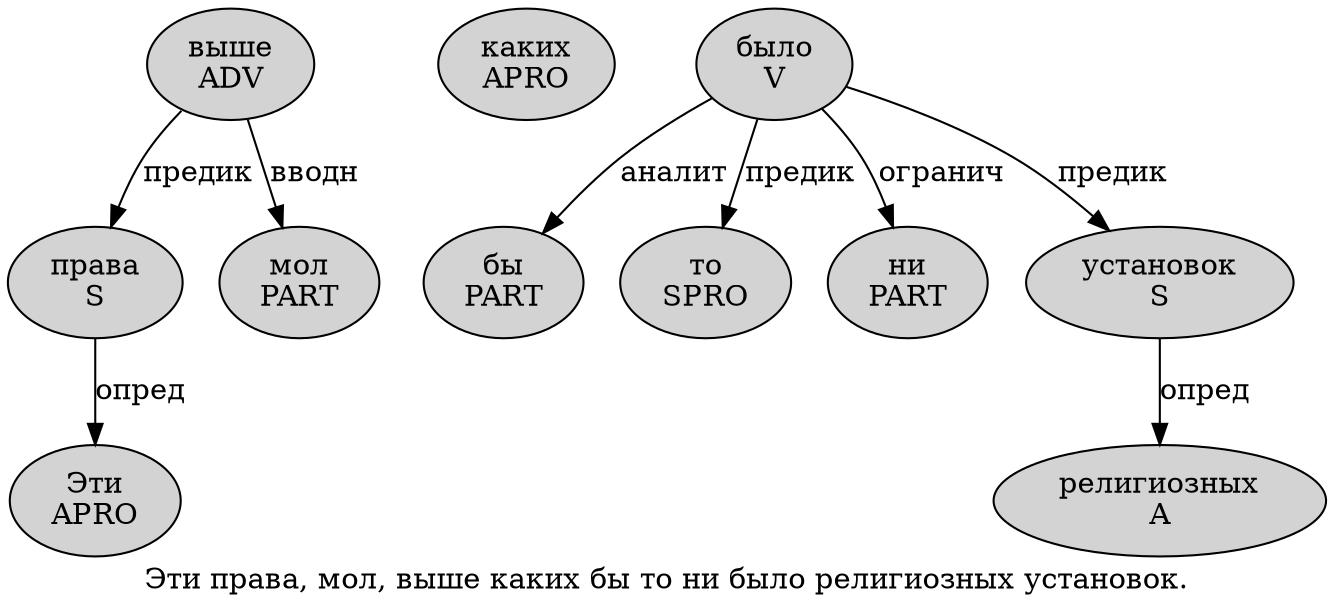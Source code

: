 digraph SENTENCE_1373 {
	graph [label="Эти права, мол, выше каких бы то ни было религиозных установок."]
	node [style=filled]
		0 [label="Эти
APRO" color="" fillcolor=lightgray penwidth=1 shape=ellipse]
		1 [label="права
S" color="" fillcolor=lightgray penwidth=1 shape=ellipse]
		3 [label="мол
PART" color="" fillcolor=lightgray penwidth=1 shape=ellipse]
		5 [label="выше
ADV" color="" fillcolor=lightgray penwidth=1 shape=ellipse]
		6 [label="каких
APRO" color="" fillcolor=lightgray penwidth=1 shape=ellipse]
		7 [label="бы
PART" color="" fillcolor=lightgray penwidth=1 shape=ellipse]
		8 [label="то
SPRO" color="" fillcolor=lightgray penwidth=1 shape=ellipse]
		9 [label="ни
PART" color="" fillcolor=lightgray penwidth=1 shape=ellipse]
		10 [label="было
V" color="" fillcolor=lightgray penwidth=1 shape=ellipse]
		11 [label="религиозных
A" color="" fillcolor=lightgray penwidth=1 shape=ellipse]
		12 [label="установок
S" color="" fillcolor=lightgray penwidth=1 shape=ellipse]
			10 -> 7 [label="аналит"]
			10 -> 8 [label="предик"]
			10 -> 9 [label="огранич"]
			10 -> 12 [label="предик"]
			5 -> 1 [label="предик"]
			5 -> 3 [label="вводн"]
			1 -> 0 [label="опред"]
			12 -> 11 [label="опред"]
}